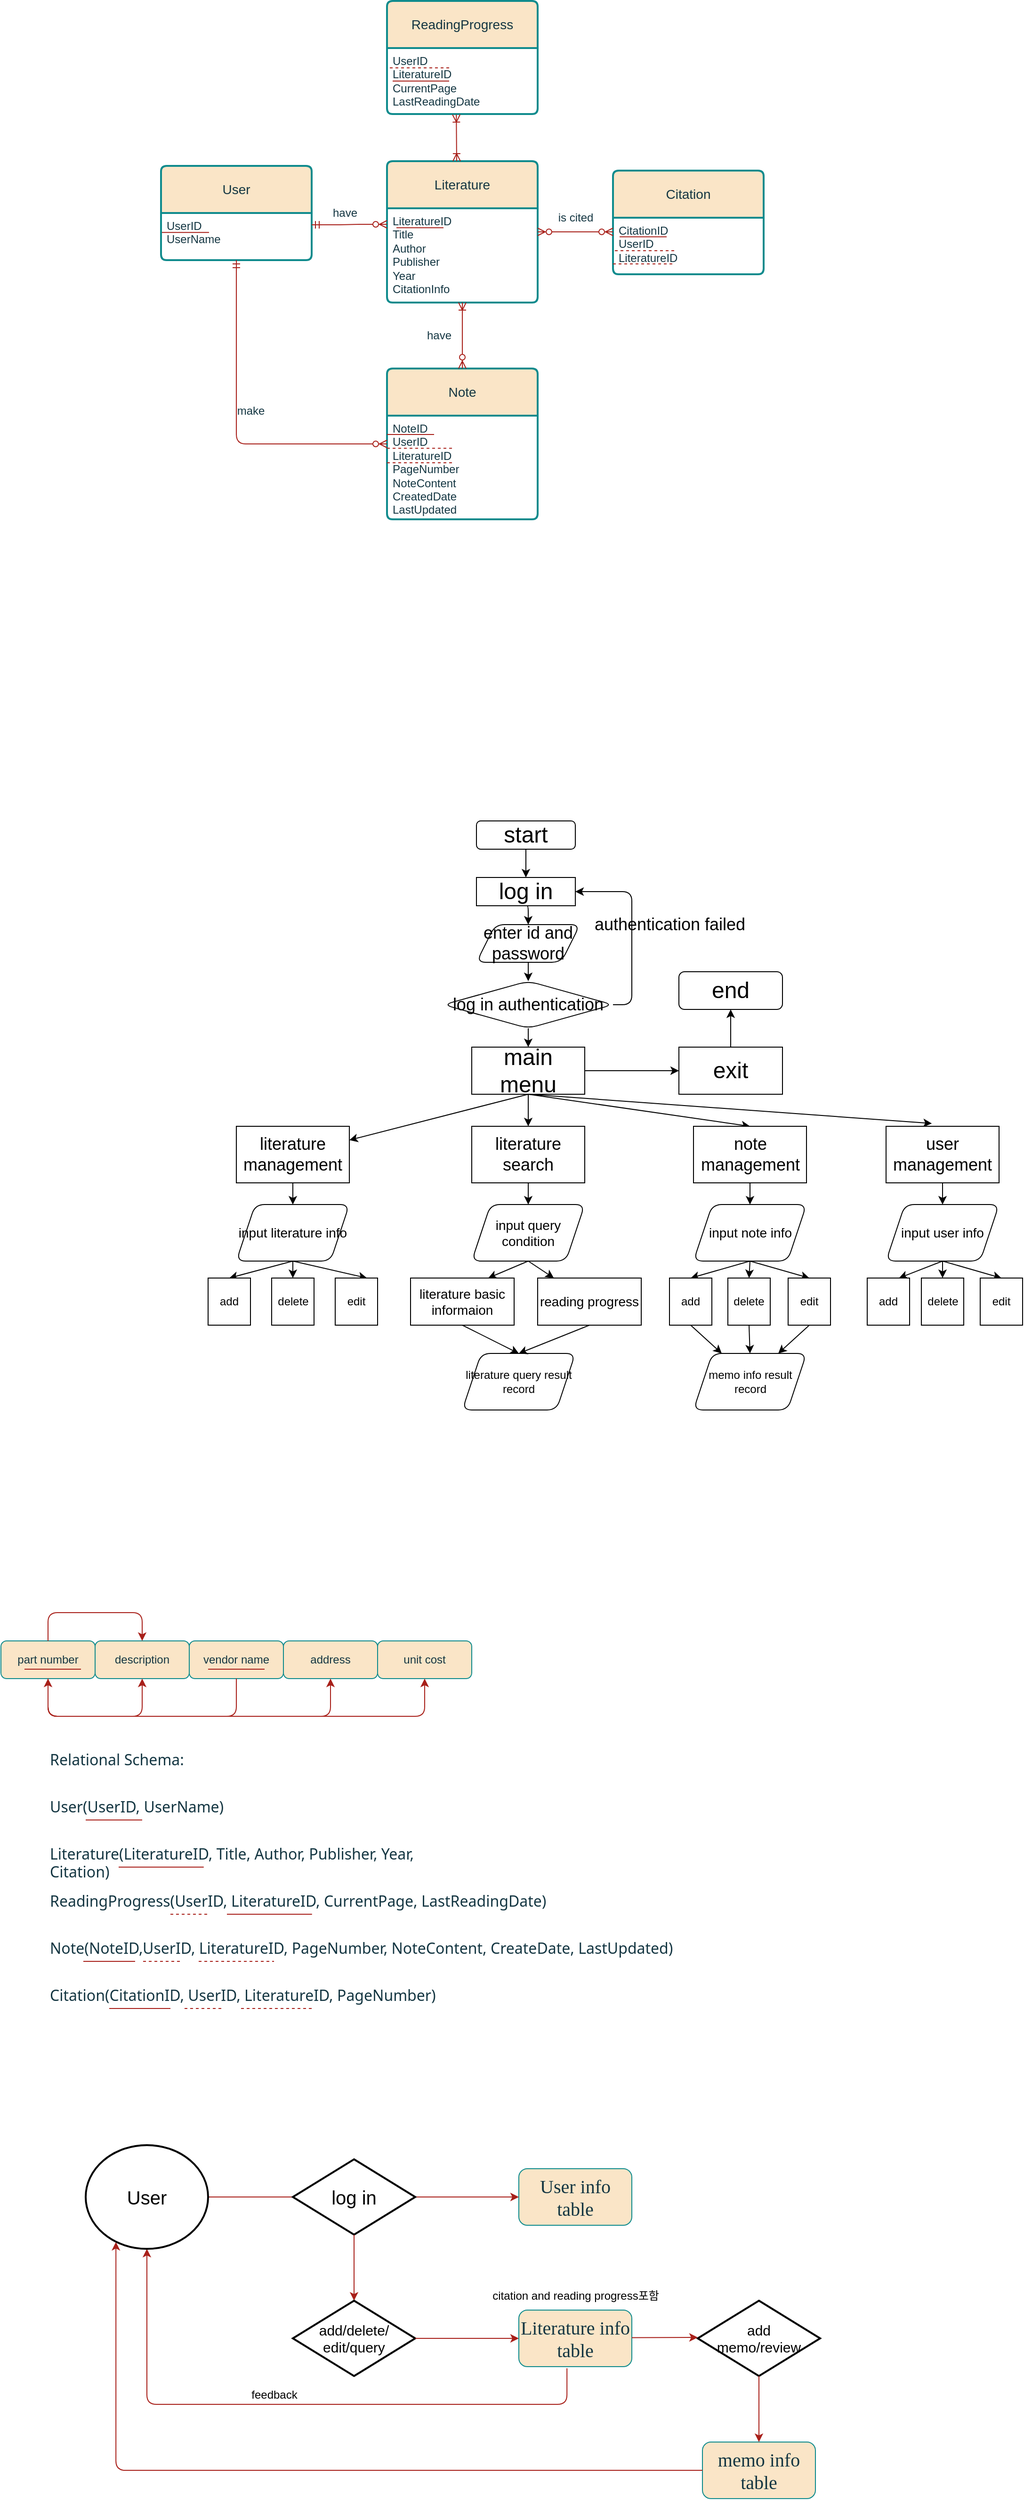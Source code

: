 <mxfile version="21.1.1" type="github">
  <diagram name="Page-1" id="AwYeeLKRKbstxvo17noO">
    <mxGraphModel dx="888" dy="539" grid="1" gridSize="10" guides="1" tooltips="1" connect="1" arrows="1" fold="1" page="1" pageScale="1" pageWidth="1200" pageHeight="1920" math="0" shadow="0">
      <root>
        <mxCell id="0" />
        <mxCell id="1" parent="0" />
        <mxCell id="KlWbUNx1Ie9zpIopISCX-424" value="part number" style="whiteSpace=wrap;html=1;align=center;rounded=1;labelBackgroundColor=none;fillColor=#FAE5C7;strokeColor=#0F8B8D;fontColor=#143642;" parent="1" vertex="1">
          <mxGeometry x="10" y="1900" width="100" height="40" as="geometry" />
        </mxCell>
        <mxCell id="KlWbUNx1Ie9zpIopISCX-425" value="description" style="whiteSpace=wrap;html=1;align=center;rounded=1;labelBackgroundColor=none;fillColor=#FAE5C7;strokeColor=#0F8B8D;fontColor=#143642;" parent="1" vertex="1">
          <mxGeometry x="110" y="1900" width="100" height="40" as="geometry" />
        </mxCell>
        <mxCell id="KlWbUNx1Ie9zpIopISCX-427" value="address" style="whiteSpace=wrap;html=1;align=center;rounded=1;labelBackgroundColor=none;fillColor=#FAE5C7;strokeColor=#0F8B8D;fontColor=#143642;" parent="1" vertex="1">
          <mxGeometry x="310" y="1900" width="100" height="40" as="geometry" />
        </mxCell>
        <mxCell id="KlWbUNx1Ie9zpIopISCX-428" value="unit cost" style="whiteSpace=wrap;html=1;align=center;rounded=1;labelBackgroundColor=none;fillColor=#FAE5C7;strokeColor=#0F8B8D;fontColor=#143642;" parent="1" vertex="1">
          <mxGeometry x="410" y="1900" width="100" height="40" as="geometry" />
        </mxCell>
        <mxCell id="KlWbUNx1Ie9zpIopISCX-430" value="vendor name" style="whiteSpace=wrap;html=1;align=center;rounded=1;labelBackgroundColor=none;fillColor=#FAE5C7;strokeColor=#0F8B8D;fontColor=#143642;" parent="1" vertex="1">
          <mxGeometry x="210" y="1900" width="100" height="40" as="geometry" />
        </mxCell>
        <mxCell id="KlWbUNx1Ie9zpIopISCX-435" value="" style="endArrow=none;html=1;rounded=1;labelBackgroundColor=none;strokeColor=#A8201A;fontColor=default;" parent="1" edge="1">
          <mxGeometry width="50" height="50" relative="1" as="geometry">
            <mxPoint x="230" y="1930" as="sourcePoint" />
            <mxPoint x="290" y="1930" as="targetPoint" />
          </mxGeometry>
        </mxCell>
        <mxCell id="KlWbUNx1Ie9zpIopISCX-436" value="" style="endArrow=none;html=1;rounded=1;labelBackgroundColor=none;strokeColor=#A8201A;fontColor=default;" parent="1" edge="1">
          <mxGeometry width="50" height="50" relative="1" as="geometry">
            <mxPoint x="35" y="1930" as="sourcePoint" />
            <mxPoint x="95" y="1930" as="targetPoint" />
          </mxGeometry>
        </mxCell>
        <mxCell id="KlWbUNx1Ie9zpIopISCX-442" value="" style="endArrow=classic;html=1;rounded=1;exitX=0.5;exitY=1;exitDx=0;exitDy=0;edgeStyle=orthogonalEdgeStyle;entryX=0.5;entryY=1;entryDx=0;entryDy=0;labelBackgroundColor=none;strokeColor=#A8201A;fontColor=default;" parent="1" edge="1">
          <mxGeometry width="50" height="50" relative="1" as="geometry">
            <mxPoint x="60" y="1940" as="sourcePoint" />
            <mxPoint x="160" y="1940" as="targetPoint" />
            <Array as="points">
              <mxPoint x="60" y="1980" />
              <mxPoint x="160" y="1980" />
            </Array>
          </mxGeometry>
        </mxCell>
        <mxCell id="KlWbUNx1Ie9zpIopISCX-444" value="" style="endArrow=classic;html=1;rounded=1;exitX=0.5;exitY=1;exitDx=0;exitDy=0;edgeStyle=orthogonalEdgeStyle;entryX=0.5;entryY=1;entryDx=0;entryDy=0;labelBackgroundColor=none;strokeColor=#A8201A;fontColor=default;" parent="1" target="KlWbUNx1Ie9zpIopISCX-428" edge="1">
          <mxGeometry width="50" height="50" relative="1" as="geometry">
            <mxPoint x="60" y="1940" as="sourcePoint" />
            <mxPoint x="560" y="1940" as="targetPoint" />
            <Array as="points">
              <mxPoint x="60" y="1980" />
              <mxPoint x="460" y="1980" />
            </Array>
          </mxGeometry>
        </mxCell>
        <mxCell id="KlWbUNx1Ie9zpIopISCX-445" value="" style="endArrow=classic;html=1;rounded=1;exitX=0.5;exitY=1;exitDx=0;exitDy=0;edgeStyle=orthogonalEdgeStyle;entryX=0.5;entryY=1;entryDx=0;entryDy=0;labelBackgroundColor=none;strokeColor=#A8201A;fontColor=default;" parent="1" target="KlWbUNx1Ie9zpIopISCX-427" edge="1">
          <mxGeometry width="50" height="50" relative="1" as="geometry">
            <mxPoint x="60" y="1940" as="sourcePoint" />
            <mxPoint x="460" y="1940" as="targetPoint" />
            <Array as="points">
              <mxPoint x="60" y="1980" />
              <mxPoint x="360" y="1980" />
            </Array>
          </mxGeometry>
        </mxCell>
        <mxCell id="KlWbUNx1Ie9zpIopISCX-467" value="" style="endArrow=classic;html=1;rounded=1;entryX=0.5;entryY=1;entryDx=0;entryDy=0;exitX=0.5;exitY=1;exitDx=0;exitDy=0;edgeStyle=orthogonalEdgeStyle;labelBackgroundColor=none;strokeColor=#A8201A;fontColor=default;" parent="1" source="KlWbUNx1Ie9zpIopISCX-430" target="KlWbUNx1Ie9zpIopISCX-424" edge="1">
          <mxGeometry width="50" height="50" relative="1" as="geometry">
            <mxPoint x="170" y="1970" as="sourcePoint" />
            <mxPoint x="220" y="1920" as="targetPoint" />
            <Array as="points">
              <mxPoint x="260" y="1980" />
              <mxPoint x="60" y="1980" />
            </Array>
          </mxGeometry>
        </mxCell>
        <mxCell id="KlWbUNx1Ie9zpIopISCX-469" value="&lt;span style=&quot;font-family: Söhne, ui-sans-serif, system-ui, -apple-system, &amp;quot;Segoe UI&amp;quot;, Roboto, Ubuntu, Cantarell, &amp;quot;Noto Sans&amp;quot;, sans-serif, &amp;quot;Helvetica Neue&amp;quot;, Arial, &amp;quot;Apple Color Emoji&amp;quot;, &amp;quot;Segoe UI Emoji&amp;quot;, &amp;quot;Segoe UI Symbol&amp;quot;, &amp;quot;Noto Color Emoji&amp;quot;; font-size: 16px; font-style: normal; font-variant-ligatures: normal; font-variant-caps: normal; font-weight: 400; letter-spacing: normal; orphans: 2; text-align: start; text-indent: 0px; text-transform: none; widows: 2; word-spacing: 0px; -webkit-text-stroke-width: 0px; text-decoration-thickness: initial; text-decoration-style: initial; text-decoration-color: initial; float: none; display: inline !important;&quot;&gt;Relational Schema:&lt;/span&gt;" style="text;whiteSpace=wrap;html=1;fillColor=none;rounded=1;labelBackgroundColor=none;fontColor=#143642;" parent="1" vertex="1">
          <mxGeometry x="60" y="2010" width="170" height="40" as="geometry" />
        </mxCell>
        <mxCell id="KlWbUNx1Ie9zpIopISCX-470" value="&lt;span style=&quot;font-family: Söhne, ui-sans-serif, system-ui, -apple-system, &amp;quot;Segoe UI&amp;quot;, Roboto, Ubuntu, Cantarell, &amp;quot;Noto Sans&amp;quot;, sans-serif, &amp;quot;Helvetica Neue&amp;quot;, Arial, &amp;quot;Apple Color Emoji&amp;quot;, &amp;quot;Segoe UI Emoji&amp;quot;, &amp;quot;Segoe UI Symbol&amp;quot;, &amp;quot;Noto Color Emoji&amp;quot;; font-size: 16px; font-style: normal; font-variant-ligatures: normal; font-variant-caps: normal; font-weight: 400; letter-spacing: normal; orphans: 2; text-align: start; text-indent: 0px; text-transform: none; widows: 2; word-spacing: 0px; -webkit-text-stroke-width: 0px; text-decoration-thickness: initial; text-decoration-style: initial; text-decoration-color: initial; float: none; display: inline !important;&quot;&gt;User(UserID, UserName)&lt;/span&gt;" style="text;whiteSpace=wrap;html=1;rounded=1;labelBackgroundColor=none;fontColor=#143642;" parent="1" vertex="1">
          <mxGeometry x="60" y="2060" width="330" height="40" as="geometry" />
        </mxCell>
        <mxCell id="KlWbUNx1Ie9zpIopISCX-472" value="&lt;span style=&quot;font-family: Söhne, ui-sans-serif, system-ui, -apple-system, &amp;quot;Segoe UI&amp;quot;, Roboto, Ubuntu, Cantarell, &amp;quot;Noto Sans&amp;quot;, sans-serif, &amp;quot;Helvetica Neue&amp;quot;, Arial, &amp;quot;Apple Color Emoji&amp;quot;, &amp;quot;Segoe UI Emoji&amp;quot;, &amp;quot;Segoe UI Symbol&amp;quot;, &amp;quot;Noto Color Emoji&amp;quot;; font-size: 16px; font-style: normal; font-variant-ligatures: normal; font-variant-caps: normal; font-weight: 400; letter-spacing: normal; orphans: 2; text-align: start; text-indent: 0px; text-transform: none; widows: 2; word-spacing: 0px; -webkit-text-stroke-width: 0px; text-decoration-thickness: initial; text-decoration-style: initial; text-decoration-color: initial; float: none; display: inline !important;&quot;&gt;Literature(LiteratureID, Title, Author, Publisher, Year, Citation)&lt;/span&gt;" style="text;whiteSpace=wrap;html=1;rounded=1;labelBackgroundColor=none;fontColor=#143642;" parent="1" vertex="1">
          <mxGeometry x="60" y="2110" width="450" height="20" as="geometry" />
        </mxCell>
        <mxCell id="KlWbUNx1Ie9zpIopISCX-473" value="&lt;span style=&quot;font-family: Söhne, ui-sans-serif, system-ui, -apple-system, &amp;quot;Segoe UI&amp;quot;, Roboto, Ubuntu, Cantarell, &amp;quot;Noto Sans&amp;quot;, sans-serif, &amp;quot;Helvetica Neue&amp;quot;, Arial, &amp;quot;Apple Color Emoji&amp;quot;, &amp;quot;Segoe UI Emoji&amp;quot;, &amp;quot;Segoe UI Symbol&amp;quot;, &amp;quot;Noto Color Emoji&amp;quot;; font-size: 16px; font-style: normal; font-variant-ligatures: normal; font-variant-caps: normal; font-weight: 400; letter-spacing: normal; orphans: 2; text-align: start; text-indent: 0px; text-transform: none; widows: 2; word-spacing: 0px; -webkit-text-stroke-width: 0px; text-decoration-thickness: initial; text-decoration-style: initial; text-decoration-color: initial; float: none; display: inline !important;&quot;&gt;ReadingProgress(UserID, LiteratureID, CurrentPage, LastReadingDate)&lt;/span&gt;" style="text;whiteSpace=wrap;html=1;rounded=1;labelBackgroundColor=none;fontColor=#143642;" parent="1" vertex="1">
          <mxGeometry x="60" y="2160" width="620" height="40" as="geometry" />
        </mxCell>
        <mxCell id="KlWbUNx1Ie9zpIopISCX-474" value="" style="endArrow=none;html=1;rounded=1;labelBackgroundColor=none;strokeColor=#A8201A;fontColor=default;" parent="1" edge="1">
          <mxGeometry width="50" height="50" relative="1" as="geometry">
            <mxPoint x="100" y="2090" as="sourcePoint" />
            <mxPoint x="160" y="2090" as="targetPoint" />
          </mxGeometry>
        </mxCell>
        <mxCell id="KlWbUNx1Ie9zpIopISCX-476" value="" style="endArrow=none;html=1;rounded=1;labelBackgroundColor=none;strokeColor=#A8201A;fontColor=default;" parent="1" edge="1">
          <mxGeometry width="50" height="50" relative="1" as="geometry">
            <mxPoint x="135" y="2140" as="sourcePoint" />
            <mxPoint x="190" y="2140" as="targetPoint" />
            <Array as="points">
              <mxPoint x="230" y="2140" />
            </Array>
          </mxGeometry>
        </mxCell>
        <mxCell id="KlWbUNx1Ie9zpIopISCX-477" value="" style="endArrow=none;dashed=1;html=1;rounded=1;labelBackgroundColor=none;strokeColor=#A8201A;fontColor=default;" parent="1" edge="1">
          <mxGeometry width="50" height="50" relative="1" as="geometry">
            <mxPoint x="190" y="2190" as="sourcePoint" />
            <mxPoint x="230" y="2190" as="targetPoint" />
          </mxGeometry>
        </mxCell>
        <mxCell id="KlWbUNx1Ie9zpIopISCX-478" value="" style="endArrow=classic;html=1;rounded=1;exitX=0.5;exitY=0;exitDx=0;exitDy=0;entryX=0.5;entryY=0;entryDx=0;entryDy=0;edgeStyle=orthogonalEdgeStyle;labelBackgroundColor=none;strokeColor=#A8201A;fontColor=default;" parent="1" source="KlWbUNx1Ie9zpIopISCX-424" target="KlWbUNx1Ie9zpIopISCX-425" edge="1">
          <mxGeometry width="50" height="50" relative="1" as="geometry">
            <mxPoint x="130" y="1930" as="sourcePoint" />
            <mxPoint x="180" y="1880" as="targetPoint" />
            <Array as="points">
              <mxPoint x="60" y="1870" />
              <mxPoint x="160" y="1870" />
            </Array>
          </mxGeometry>
        </mxCell>
        <mxCell id="3Ja6nhOpJl0Lsz8lY3Dt-29" value="User" style="swimlane;childLayout=stackLayout;horizontal=1;startSize=50;horizontalStack=0;rounded=1;fontSize=14;fontStyle=0;strokeWidth=2;resizeParent=0;resizeLast=1;shadow=0;dashed=0;align=center;arcSize=4;whiteSpace=wrap;html=1;labelBackgroundColor=none;fillColor=#FAE5C7;strokeColor=#0F8B8D;fontColor=#143642;" vertex="1" parent="1">
          <mxGeometry x="180" y="335" width="160" height="100" as="geometry" />
        </mxCell>
        <mxCell id="3Ja6nhOpJl0Lsz8lY3Dt-53" value="" style="endArrow=none;html=1;rounded=1;labelBackgroundColor=none;strokeColor=#A8201A;fontColor=default;" edge="1" parent="3Ja6nhOpJl0Lsz8lY3Dt-29">
          <mxGeometry width="50" height="50" relative="1" as="geometry">
            <mxPoint x="1" y="70.65" as="sourcePoint" />
            <mxPoint x="51" y="70.65" as="targetPoint" />
          </mxGeometry>
        </mxCell>
        <mxCell id="3Ja6nhOpJl0Lsz8lY3Dt-30" value="UserID&lt;br&gt;UserName&lt;br&gt;" style="align=left;strokeColor=none;fillColor=none;spacingLeft=4;fontSize=12;verticalAlign=top;resizable=0;rotatable=0;part=1;html=1;rounded=1;labelBackgroundColor=none;fontColor=#143642;" vertex="1" parent="3Ja6nhOpJl0Lsz8lY3Dt-29">
          <mxGeometry y="50" width="160" height="50" as="geometry" />
        </mxCell>
        <mxCell id="3Ja6nhOpJl0Lsz8lY3Dt-31" value="Literature" style="swimlane;childLayout=stackLayout;horizontal=1;startSize=50;horizontalStack=0;rounded=1;fontSize=14;fontStyle=0;strokeWidth=2;resizeParent=0;resizeLast=1;shadow=0;dashed=0;align=center;arcSize=4;whiteSpace=wrap;html=1;labelBackgroundColor=none;fillColor=#FAE5C7;strokeColor=#0F8B8D;fontColor=#143642;" vertex="1" parent="1">
          <mxGeometry x="420" y="330" width="160" height="150" as="geometry" />
        </mxCell>
        <mxCell id="3Ja6nhOpJl0Lsz8lY3Dt-52" value="" style="endArrow=none;html=1;rounded=1;labelBackgroundColor=none;strokeColor=#A8201A;fontColor=default;" edge="1" parent="3Ja6nhOpJl0Lsz8lY3Dt-31">
          <mxGeometry width="50" height="50" relative="1" as="geometry">
            <mxPoint x="10" y="70.65" as="sourcePoint" />
            <mxPoint x="60" y="70.65" as="targetPoint" />
          </mxGeometry>
        </mxCell>
        <mxCell id="3Ja6nhOpJl0Lsz8lY3Dt-32" value="LiteratureID&lt;br style=&quot;border-color: var(--border-color);&quot;&gt;Title&lt;br style=&quot;border-color: var(--border-color);&quot;&gt;Author&lt;br style=&quot;border-color: var(--border-color);&quot;&gt;Publisher&lt;br style=&quot;border-color: var(--border-color);&quot;&gt;Year&lt;br style=&quot;border-color: var(--border-color);&quot;&gt;CitationInfo" style="align=left;strokeColor=none;fillColor=none;spacingLeft=4;fontSize=12;verticalAlign=top;resizable=0;rotatable=0;part=1;html=1;rounded=1;labelBackgroundColor=none;fontColor=#143642;" vertex="1" parent="3Ja6nhOpJl0Lsz8lY3Dt-31">
          <mxGeometry y="50" width="160" height="100" as="geometry" />
        </mxCell>
        <mxCell id="3Ja6nhOpJl0Lsz8lY3Dt-33" value="Citation" style="swimlane;childLayout=stackLayout;horizontal=1;startSize=50;horizontalStack=0;rounded=1;fontSize=14;fontStyle=0;strokeWidth=2;resizeParent=0;resizeLast=1;shadow=0;dashed=0;align=center;arcSize=4;whiteSpace=wrap;html=1;labelBackgroundColor=none;fillColor=#FAE5C7;strokeColor=#0F8B8D;fontColor=#143642;" vertex="1" parent="1">
          <mxGeometry x="660" y="340" width="160" height="110" as="geometry" />
        </mxCell>
        <mxCell id="3Ja6nhOpJl0Lsz8lY3Dt-55" value="" style="endArrow=none;html=1;rounded=1;labelBackgroundColor=none;strokeColor=#A8201A;fontColor=default;" edge="1" parent="3Ja6nhOpJl0Lsz8lY3Dt-33">
          <mxGeometry width="50" height="50" relative="1" as="geometry">
            <mxPoint x="7" y="70.29" as="sourcePoint" />
            <mxPoint x="57" y="70.29" as="targetPoint" />
          </mxGeometry>
        </mxCell>
        <mxCell id="3Ja6nhOpJl0Lsz8lY3Dt-56" value="" style="endArrow=none;dashed=1;html=1;rounded=1;labelBackgroundColor=none;strokeColor=#A8201A;fontColor=default;" edge="1" parent="3Ja6nhOpJl0Lsz8lY3Dt-33">
          <mxGeometry width="50" height="50" relative="1" as="geometry">
            <mxPoint x="2" y="85" as="sourcePoint" />
            <mxPoint x="67" y="85" as="targetPoint" />
          </mxGeometry>
        </mxCell>
        <mxCell id="3Ja6nhOpJl0Lsz8lY3Dt-57" value="" style="endArrow=none;dashed=1;html=1;rounded=1;labelBackgroundColor=none;strokeColor=#A8201A;fontColor=default;" edge="1" parent="3Ja6nhOpJl0Lsz8lY3Dt-33">
          <mxGeometry width="50" height="50" relative="1" as="geometry">
            <mxPoint y="99" as="sourcePoint" />
            <mxPoint x="65" y="99" as="targetPoint" />
          </mxGeometry>
        </mxCell>
        <mxCell id="3Ja6nhOpJl0Lsz8lY3Dt-34" value="CitationID&lt;br&gt;UserID&lt;br&gt;LiteratureID" style="align=left;strokeColor=none;fillColor=none;spacingLeft=4;fontSize=12;verticalAlign=top;resizable=0;rotatable=0;part=1;html=1;rounded=1;labelBackgroundColor=none;fontColor=#143642;" vertex="1" parent="3Ja6nhOpJl0Lsz8lY3Dt-33">
          <mxGeometry y="50" width="160" height="60" as="geometry" />
        </mxCell>
        <mxCell id="3Ja6nhOpJl0Lsz8lY3Dt-35" value="Note" style="swimlane;childLayout=stackLayout;horizontal=1;startSize=50;horizontalStack=0;rounded=1;fontSize=14;fontStyle=0;strokeWidth=2;resizeParent=0;resizeLast=1;shadow=0;dashed=0;align=center;arcSize=4;whiteSpace=wrap;html=1;labelBackgroundColor=none;fillColor=#FAE5C7;strokeColor=#0F8B8D;fontColor=#143642;" vertex="1" parent="1">
          <mxGeometry x="420" y="550" width="160" height="160" as="geometry" />
        </mxCell>
        <mxCell id="3Ja6nhOpJl0Lsz8lY3Dt-54" value="" style="endArrow=none;html=1;rounded=1;labelBackgroundColor=none;strokeColor=#A8201A;fontColor=default;" edge="1" parent="3Ja6nhOpJl0Lsz8lY3Dt-35">
          <mxGeometry width="50" height="50" relative="1" as="geometry">
            <mxPoint y="70" as="sourcePoint" />
            <mxPoint x="50" y="70" as="targetPoint" />
          </mxGeometry>
        </mxCell>
        <mxCell id="3Ja6nhOpJl0Lsz8lY3Dt-60" value="" style="endArrow=none;dashed=1;html=1;rounded=1;labelBackgroundColor=none;strokeColor=#A8201A;fontColor=default;" edge="1" parent="3Ja6nhOpJl0Lsz8lY3Dt-35">
          <mxGeometry width="50" height="50" relative="1" as="geometry">
            <mxPoint y="84.6" as="sourcePoint" />
            <mxPoint x="70" y="84.6" as="targetPoint" />
          </mxGeometry>
        </mxCell>
        <mxCell id="3Ja6nhOpJl0Lsz8lY3Dt-61" value="" style="endArrow=none;dashed=1;html=1;rounded=1;labelBackgroundColor=none;strokeColor=#A8201A;fontColor=default;" edge="1" parent="3Ja6nhOpJl0Lsz8lY3Dt-35">
          <mxGeometry width="50" height="50" relative="1" as="geometry">
            <mxPoint y="100" as="sourcePoint" />
            <mxPoint x="70" y="100" as="targetPoint" />
          </mxGeometry>
        </mxCell>
        <mxCell id="3Ja6nhOpJl0Lsz8lY3Dt-36" value="NoteID&lt;br&gt;UserID&lt;br&gt;LiteratureID&lt;br&gt;PageNumber&lt;br&gt;NoteContent&lt;br&gt;CreatedDate&lt;br&gt;LastUpdated" style="align=left;strokeColor=none;fillColor=none;spacingLeft=4;fontSize=12;verticalAlign=top;resizable=0;rotatable=0;part=1;html=1;rounded=1;labelBackgroundColor=none;fontColor=#143642;" vertex="1" parent="3Ja6nhOpJl0Lsz8lY3Dt-35">
          <mxGeometry y="50" width="160" height="110" as="geometry" />
        </mxCell>
        <mxCell id="3Ja6nhOpJl0Lsz8lY3Dt-38" value="ReadingProgress" style="swimlane;childLayout=stackLayout;horizontal=1;startSize=50;horizontalStack=0;rounded=1;fontSize=14;fontStyle=0;strokeWidth=2;resizeParent=0;resizeLast=1;shadow=0;dashed=0;align=center;arcSize=4;whiteSpace=wrap;html=1;labelBackgroundColor=none;fillColor=#FAE5C7;strokeColor=#0F8B8D;fontColor=#143642;" vertex="1" parent="1">
          <mxGeometry x="420" y="160" width="160" height="120" as="geometry" />
        </mxCell>
        <mxCell id="3Ja6nhOpJl0Lsz8lY3Dt-58" value="" style="endArrow=none;dashed=1;html=1;rounded=1;labelBackgroundColor=none;strokeColor=#A8201A;fontColor=default;" edge="1" parent="3Ja6nhOpJl0Lsz8lY3Dt-38">
          <mxGeometry width="50" height="50" relative="1" as="geometry">
            <mxPoint x="3" y="71" as="sourcePoint" />
            <mxPoint x="68" y="71" as="targetPoint" />
          </mxGeometry>
        </mxCell>
        <mxCell id="3Ja6nhOpJl0Lsz8lY3Dt-59" value="" style="endArrow=none;html=1;rounded=1;labelBackgroundColor=none;strokeColor=#A8201A;fontColor=default;" edge="1" parent="3Ja6nhOpJl0Lsz8lY3Dt-38">
          <mxGeometry width="50" height="50" relative="1" as="geometry">
            <mxPoint x="6" y="85" as="sourcePoint" />
            <mxPoint x="66" y="85" as="targetPoint" />
          </mxGeometry>
        </mxCell>
        <mxCell id="3Ja6nhOpJl0Lsz8lY3Dt-39" value="UserID&lt;br&gt;LiteratureID&lt;br&gt;CurrentPage&lt;br&gt;LastReadingDate" style="align=left;strokeColor=none;fillColor=none;spacingLeft=4;fontSize=12;verticalAlign=top;resizable=0;rotatable=0;part=1;html=1;rounded=1;labelBackgroundColor=none;fontColor=#143642;" vertex="1" parent="3Ja6nhOpJl0Lsz8lY3Dt-38">
          <mxGeometry y="50" width="160" height="70" as="geometry" />
        </mxCell>
        <mxCell id="3Ja6nhOpJl0Lsz8lY3Dt-40" value="" style="edgeStyle=entityRelationEdgeStyle;fontSize=12;html=1;endArrow=ERzeroToMany;startArrow=ERmandOne;rounded=1;exitX=1;exitY=0.25;exitDx=0;exitDy=0;labelBackgroundColor=none;strokeColor=#A8201A;fontColor=default;" edge="1" parent="1" source="3Ja6nhOpJl0Lsz8lY3Dt-30">
          <mxGeometry width="100" height="100" relative="1" as="geometry">
            <mxPoint x="370" y="410" as="sourcePoint" />
            <mxPoint x="420" y="397" as="targetPoint" />
          </mxGeometry>
        </mxCell>
        <mxCell id="3Ja6nhOpJl0Lsz8lY3Dt-41" value="have" style="text;html=1;align=center;verticalAlign=middle;resizable=0;points=[];autosize=1;strokeColor=none;fillColor=none;rounded=1;labelBackgroundColor=none;fontColor=#143642;" vertex="1" parent="1">
          <mxGeometry x="350" y="370" width="50" height="30" as="geometry" />
        </mxCell>
        <mxCell id="3Ja6nhOpJl0Lsz8lY3Dt-42" value="" style="fontSize=12;html=1;endArrow=ERoneToMany;startArrow=ERoneToMany;rounded=1;entryX=0.46;entryY=1.008;entryDx=0;entryDy=0;entryPerimeter=0;labelBackgroundColor=none;strokeColor=#A8201A;fontColor=default;" edge="1" parent="1" target="3Ja6nhOpJl0Lsz8lY3Dt-39">
          <mxGeometry width="100" height="100" relative="1" as="geometry">
            <mxPoint x="494" y="330" as="sourcePoint" />
            <mxPoint x="430" y="290" as="targetPoint" />
          </mxGeometry>
        </mxCell>
        <mxCell id="3Ja6nhOpJl0Lsz8lY3Dt-43" value="" style="fontSize=12;html=1;endArrow=ERzeroToMany;startArrow=ERmandOne;rounded=1;exitX=0.5;exitY=1;exitDx=0;exitDy=0;edgeStyle=orthogonalEdgeStyle;labelBackgroundColor=none;strokeColor=#A8201A;fontColor=default;" edge="1" parent="1" source="3Ja6nhOpJl0Lsz8lY3Dt-30">
          <mxGeometry width="100" height="100" relative="1" as="geometry">
            <mxPoint x="330" y="408" as="sourcePoint" />
            <mxPoint x="420" y="630" as="targetPoint" />
            <Array as="points">
              <mxPoint x="260" y="630" />
            </Array>
          </mxGeometry>
        </mxCell>
        <mxCell id="3Ja6nhOpJl0Lsz8lY3Dt-44" value="make" style="text;html=1;align=center;verticalAlign=middle;resizable=0;points=[];autosize=1;strokeColor=none;fillColor=none;rounded=1;labelBackgroundColor=none;fontColor=#143642;" vertex="1" parent="1">
          <mxGeometry x="250" y="580" width="50" height="30" as="geometry" />
        </mxCell>
        <mxCell id="3Ja6nhOpJl0Lsz8lY3Dt-45" value="" style="fontSize=12;html=1;endArrow=ERoneToMany;startArrow=ERzeroToMany;rounded=1;exitX=0.5;exitY=0;exitDx=0;exitDy=0;entryX=0.5;entryY=1;entryDx=0;entryDy=0;labelBackgroundColor=none;strokeColor=#A8201A;fontColor=default;" edge="1" parent="1" source="3Ja6nhOpJl0Lsz8lY3Dt-35" target="3Ja6nhOpJl0Lsz8lY3Dt-32">
          <mxGeometry width="100" height="100" relative="1" as="geometry">
            <mxPoint x="370" y="600" as="sourcePoint" />
            <mxPoint x="470" y="500" as="targetPoint" />
          </mxGeometry>
        </mxCell>
        <mxCell id="3Ja6nhOpJl0Lsz8lY3Dt-46" value="have" style="text;html=1;align=center;verticalAlign=middle;resizable=0;points=[];autosize=1;strokeColor=none;fillColor=none;rounded=1;labelBackgroundColor=none;fontColor=#143642;" vertex="1" parent="1">
          <mxGeometry x="450" y="500" width="50" height="30" as="geometry" />
        </mxCell>
        <mxCell id="3Ja6nhOpJl0Lsz8lY3Dt-48" value="" style="edgeStyle=entityRelationEdgeStyle;fontSize=12;html=1;endArrow=ERzeroToMany;endFill=1;startArrow=ERzeroToMany;rounded=1;entryX=0;entryY=0.25;entryDx=0;entryDy=0;exitX=1;exitY=0.25;exitDx=0;exitDy=0;labelBackgroundColor=none;strokeColor=#A8201A;fontColor=default;" edge="1" parent="1" source="3Ja6nhOpJl0Lsz8lY3Dt-32" target="3Ja6nhOpJl0Lsz8lY3Dt-34">
          <mxGeometry width="100" height="100" relative="1" as="geometry">
            <mxPoint x="380" y="510" as="sourcePoint" />
            <mxPoint x="480" y="410" as="targetPoint" />
          </mxGeometry>
        </mxCell>
        <mxCell id="3Ja6nhOpJl0Lsz8lY3Dt-49" value="is cited" style="text;html=1;align=center;verticalAlign=middle;resizable=0;points=[];autosize=1;strokeColor=none;fillColor=none;rounded=1;labelBackgroundColor=none;fontColor=#143642;" vertex="1" parent="1">
          <mxGeometry x="590" y="375" width="60" height="30" as="geometry" />
        </mxCell>
        <mxCell id="3Ja6nhOpJl0Lsz8lY3Dt-63" value="&lt;span style=&quot;font-family: Söhne, ui-sans-serif, system-ui, -apple-system, &amp;quot;Segoe UI&amp;quot;, Roboto, Ubuntu, Cantarell, &amp;quot;Noto Sans&amp;quot;, sans-serif, &amp;quot;Helvetica Neue&amp;quot;, Arial, &amp;quot;Apple Color Emoji&amp;quot;, &amp;quot;Segoe UI Emoji&amp;quot;, &amp;quot;Segoe UI Symbol&amp;quot;, &amp;quot;Noto Color Emoji&amp;quot;; font-size: 16px; font-style: normal; font-variant-ligatures: normal; font-variant-caps: normal; font-weight: 400; letter-spacing: normal; orphans: 2; text-align: start; text-indent: 0px; text-transform: none; widows: 2; word-spacing: 0px; -webkit-text-stroke-width: 0px; text-decoration-thickness: initial; text-decoration-style: initial; text-decoration-color: initial; float: none; display: inline !important;&quot;&gt;Note(NoteID,UserID, LiteratureID, PageNumber, NoteContent, CreateDate, LastUpdated)&lt;/span&gt;" style="text;whiteSpace=wrap;html=1;rounded=1;labelBackgroundColor=none;fontColor=#143642;" vertex="1" parent="1">
          <mxGeometry x="60" y="2210" width="670" height="40" as="geometry" />
        </mxCell>
        <mxCell id="3Ja6nhOpJl0Lsz8lY3Dt-64" value="&lt;span style=&quot;font-family: Söhne, ui-sans-serif, system-ui, -apple-system, &amp;quot;Segoe UI&amp;quot;, Roboto, Ubuntu, Cantarell, &amp;quot;Noto Sans&amp;quot;, sans-serif, &amp;quot;Helvetica Neue&amp;quot;, Arial, &amp;quot;Apple Color Emoji&amp;quot;, &amp;quot;Segoe UI Emoji&amp;quot;, &amp;quot;Segoe UI Symbol&amp;quot;, &amp;quot;Noto Color Emoji&amp;quot;; font-size: 16px; font-style: normal; font-variant-ligatures: normal; font-variant-caps: normal; font-weight: 400; letter-spacing: normal; orphans: 2; text-align: start; text-indent: 0px; text-transform: none; widows: 2; word-spacing: 0px; -webkit-text-stroke-width: 0px; text-decoration-thickness: initial; text-decoration-style: initial; text-decoration-color: initial; float: none; display: inline !important;&quot;&gt;Citation(CitationID, UserID, LiteratureID, PageNumber)&lt;/span&gt;" style="text;whiteSpace=wrap;html=1;rounded=1;labelBackgroundColor=none;fontColor=#143642;" vertex="1" parent="1">
          <mxGeometry x="60" y="2260" width="450" height="20" as="geometry" />
        </mxCell>
        <mxCell id="3Ja6nhOpJl0Lsz8lY3Dt-67" value="" style="endArrow=none;dashed=1;html=1;rounded=1;labelBackgroundColor=none;strokeColor=#A8201A;fontColor=default;entryX=0.435;entryY=0.75;entryDx=0;entryDy=0;entryPerimeter=0;" edge="1" parent="1">
          <mxGeometry width="50" height="50" relative="1" as="geometry">
            <mxPoint x="220" y="2240" as="sourcePoint" />
            <mxPoint x="300" y="2240" as="targetPoint" />
          </mxGeometry>
        </mxCell>
        <mxCell id="3Ja6nhOpJl0Lsz8lY3Dt-68" value="" style="endArrow=none;html=1;rounded=1;labelBackgroundColor=none;strokeColor=#A8201A;fontColor=default;" edge="1" parent="1">
          <mxGeometry width="50" height="50" relative="1" as="geometry">
            <mxPoint x="250" y="2190" as="sourcePoint" />
            <mxPoint x="305" y="2190" as="targetPoint" />
            <Array as="points">
              <mxPoint x="345" y="2190" />
            </Array>
          </mxGeometry>
        </mxCell>
        <mxCell id="3Ja6nhOpJl0Lsz8lY3Dt-69" value="" style="endArrow=none;html=1;rounded=1;labelBackgroundColor=none;strokeColor=#A8201A;fontColor=default;" edge="1" parent="1">
          <mxGeometry width="50" height="50" relative="1" as="geometry">
            <mxPoint x="97.5" y="2240" as="sourcePoint" />
            <mxPoint x="152.5" y="2240" as="targetPoint" />
            <Array as="points" />
          </mxGeometry>
        </mxCell>
        <mxCell id="3Ja6nhOpJl0Lsz8lY3Dt-70" value="" style="endArrow=none;dashed=1;html=1;rounded=1;labelBackgroundColor=none;strokeColor=#A8201A;fontColor=default;" edge="1" parent="1">
          <mxGeometry width="50" height="50" relative="1" as="geometry">
            <mxPoint x="161" y="2240" as="sourcePoint" />
            <mxPoint x="201" y="2240" as="targetPoint" />
          </mxGeometry>
        </mxCell>
        <mxCell id="3Ja6nhOpJl0Lsz8lY3Dt-71" value="" style="endArrow=none;html=1;rounded=1;labelBackgroundColor=none;strokeColor=#A8201A;fontColor=default;" edge="1" parent="1">
          <mxGeometry width="50" height="50" relative="1" as="geometry">
            <mxPoint x="125" y="2290" as="sourcePoint" />
            <mxPoint x="190" y="2290" as="targetPoint" />
            <Array as="points" />
          </mxGeometry>
        </mxCell>
        <mxCell id="3Ja6nhOpJl0Lsz8lY3Dt-72" value="" style="endArrow=none;dashed=1;html=1;rounded=1;labelBackgroundColor=none;strokeColor=#A8201A;fontColor=default;" edge="1" parent="1">
          <mxGeometry width="50" height="50" relative="1" as="geometry">
            <mxPoint x="205" y="2290" as="sourcePoint" />
            <mxPoint x="245" y="2290" as="targetPoint" />
          </mxGeometry>
        </mxCell>
        <mxCell id="3Ja6nhOpJl0Lsz8lY3Dt-73" value="" style="endArrow=none;dashed=1;html=1;rounded=1;labelBackgroundColor=none;strokeColor=#A8201A;fontColor=default;" edge="1" parent="1">
          <mxGeometry width="50" height="50" relative="1" as="geometry">
            <mxPoint x="265" y="2290" as="sourcePoint" />
            <mxPoint x="340" y="2290" as="targetPoint" />
          </mxGeometry>
        </mxCell>
        <mxCell id="3Ja6nhOpJl0Lsz8lY3Dt-79" value="User info table" style="rounded=1;whiteSpace=wrap;html=1;hachureGap=4;strokeColor=#0F8B8D;fontFamily=Times New Roman;fontSize=20;fontColor=#143642;fillColor=#FAE5C7;" vertex="1" parent="1">
          <mxGeometry x="560" y="2460" width="120" height="60" as="geometry" />
        </mxCell>
        <mxCell id="3Ja6nhOpJl0Lsz8lY3Dt-85" value="" style="endArrow=classic;html=1;rounded=1;hachureGap=4;strokeColor=#A8201A;fontFamily=Architects Daughter;fontSource=https%3A%2F%2Ffonts.googleapis.com%2Fcss%3Ffamily%3DArchitects%2BDaughter;fontSize=16;fontColor=#143642;fillColor=#FAE5C7;entryX=0;entryY=0.5;entryDx=0;entryDy=0;exitX=1;exitY=0.5;exitDx=0;exitDy=0;" edge="1" parent="1" target="3Ja6nhOpJl0Lsz8lY3Dt-79">
          <mxGeometry width="50" height="50" relative="1" as="geometry">
            <mxPoint x="225" y="2490" as="sourcePoint" />
            <mxPoint x="490" y="2430" as="targetPoint" />
          </mxGeometry>
        </mxCell>
        <mxCell id="3Ja6nhOpJl0Lsz8lY3Dt-87" value="log in" style="strokeWidth=2;html=1;shape=mxgraph.flowchart.decision;whiteSpace=wrap;rounded=1;fontSize=20;" vertex="1" parent="1">
          <mxGeometry x="320" y="2450" width="130" height="80" as="geometry" />
        </mxCell>
        <mxCell id="3Ja6nhOpJl0Lsz8lY3Dt-89" value="" style="endArrow=classic;html=1;rounded=1;hachureGap=4;strokeColor=#A8201A;fontFamily=Architects Daughter;fontSource=https%3A%2F%2Ffonts.googleapis.com%2Fcss%3Ffamily%3DArchitects%2BDaughter;fontSize=16;fontColor=#143642;fillColor=#FAE5C7;exitX=0.5;exitY=1;exitDx=0;exitDy=0;exitPerimeter=0;" edge="1" parent="1" source="3Ja6nhOpJl0Lsz8lY3Dt-87">
          <mxGeometry width="50" height="50" relative="1" as="geometry">
            <mxPoint x="330" y="2610" as="sourcePoint" />
            <mxPoint x="385" y="2600" as="targetPoint" />
          </mxGeometry>
        </mxCell>
        <mxCell id="3Ja6nhOpJl0Lsz8lY3Dt-90" value="add/delete/&lt;br style=&quot;font-size: 15px;&quot;&gt;edit/query" style="strokeWidth=2;html=1;shape=mxgraph.flowchart.decision;whiteSpace=wrap;rounded=1;fontSize=15;" vertex="1" parent="1">
          <mxGeometry x="320" y="2600" width="130" height="80" as="geometry" />
        </mxCell>
        <mxCell id="3Ja6nhOpJl0Lsz8lY3Dt-91" value="" style="endArrow=classic;html=1;rounded=1;hachureGap=4;strokeColor=#A8201A;fontFamily=Architects Daughter;fontSource=https%3A%2F%2Ffonts.googleapis.com%2Fcss%3Ffamily%3DArchitects%2BDaughter;fontSize=16;fontColor=#143642;fillColor=#FAE5C7;exitX=1;exitY=0.5;exitDx=0;exitDy=0;exitPerimeter=0;" edge="1" parent="1" source="3Ja6nhOpJl0Lsz8lY3Dt-90">
          <mxGeometry width="50" height="50" relative="1" as="geometry">
            <mxPoint x="530" y="2610" as="sourcePoint" />
            <mxPoint x="560" y="2640" as="targetPoint" />
          </mxGeometry>
        </mxCell>
        <mxCell id="3Ja6nhOpJl0Lsz8lY3Dt-92" value="Literature info table" style="rounded=1;whiteSpace=wrap;html=1;hachureGap=4;strokeColor=#0F8B8D;fontFamily=Times New Roman;fontSize=20;fontColor=#143642;fillColor=#FAE5C7;" vertex="1" parent="1">
          <mxGeometry x="560" y="2610" width="120" height="60" as="geometry" />
        </mxCell>
        <mxCell id="3Ja6nhOpJl0Lsz8lY3Dt-93" value="add &lt;br style=&quot;font-size: 15px;&quot;&gt;memo/review" style="strokeWidth=2;html=1;shape=mxgraph.flowchart.decision;whiteSpace=wrap;rounded=1;fontSize=15;" vertex="1" parent="1">
          <mxGeometry x="750" y="2600" width="130" height="80" as="geometry" />
        </mxCell>
        <mxCell id="3Ja6nhOpJl0Lsz8lY3Dt-94" value="" style="endArrow=classic;html=1;rounded=1;hachureGap=4;strokeColor=#A8201A;fontFamily=Architects Daughter;fontSource=https%3A%2F%2Ffonts.googleapis.com%2Fcss%3Ffamily%3DArchitects%2BDaughter;fontSize=16;fontColor=#143642;fillColor=#FAE5C7;exitX=1;exitY=0.5;exitDx=0;exitDy=0;exitPerimeter=0;" edge="1" parent="1">
          <mxGeometry width="50" height="50" relative="1" as="geometry">
            <mxPoint x="680" y="2639.29" as="sourcePoint" />
            <mxPoint x="750" y="2639" as="targetPoint" />
          </mxGeometry>
        </mxCell>
        <mxCell id="3Ja6nhOpJl0Lsz8lY3Dt-95" value="memo info table" style="rounded=1;whiteSpace=wrap;html=1;hachureGap=4;strokeColor=#0F8B8D;fontFamily=Times New Roman;fontSize=20;fontColor=#143642;fillColor=#FAE5C7;" vertex="1" parent="1">
          <mxGeometry x="755" y="2750" width="120" height="60" as="geometry" />
        </mxCell>
        <mxCell id="3Ja6nhOpJl0Lsz8lY3Dt-96" value="" style="endArrow=classic;html=1;rounded=1;hachureGap=4;strokeColor=#A8201A;fontFamily=Architects Daughter;fontSource=https%3A%2F%2Ffonts.googleapis.com%2Fcss%3Ffamily%3DArchitects%2BDaughter;fontSize=16;fontColor=#143642;fillColor=#FAE5C7;entryX=0.5;entryY=0;entryDx=0;entryDy=0;" edge="1" parent="1" source="3Ja6nhOpJl0Lsz8lY3Dt-93" target="3Ja6nhOpJl0Lsz8lY3Dt-95">
          <mxGeometry width="50" height="50" relative="1" as="geometry">
            <mxPoint x="690" y="2649.29" as="sourcePoint" />
            <mxPoint x="760" y="2649" as="targetPoint" />
          </mxGeometry>
        </mxCell>
        <mxCell id="3Ja6nhOpJl0Lsz8lY3Dt-97" value="" style="endArrow=classic;html=1;rounded=1;hachureGap=4;strokeColor=#A8201A;fontFamily=Architects Daughter;fontSource=https%3A%2F%2Ffonts.googleapis.com%2Fcss%3Ffamily%3DArchitects%2BDaughter;fontSize=16;fontColor=#143642;fillColor=#FAE5C7;entryX=0.5;entryY=1;entryDx=0;entryDy=0;exitX=0.426;exitY=1.029;exitDx=0;exitDy=0;exitPerimeter=0;edgeStyle=orthogonalEdgeStyle;entryPerimeter=0;" edge="1" parent="1" source="3Ja6nhOpJl0Lsz8lY3Dt-92" target="3Ja6nhOpJl0Lsz8lY3Dt-100">
          <mxGeometry width="50" height="50" relative="1" as="geometry">
            <mxPoint x="599" y="2730" as="sourcePoint" />
            <mxPoint x="165" y="2520" as="targetPoint" />
            <Array as="points">
              <mxPoint x="611" y="2710" />
              <mxPoint x="165" y="2710" />
            </Array>
          </mxGeometry>
        </mxCell>
        <mxCell id="3Ja6nhOpJl0Lsz8lY3Dt-98" value="" style="endArrow=classic;html=1;rounded=1;hachureGap=4;strokeColor=#A8201A;fontFamily=Architects Daughter;fontSource=https%3A%2F%2Ffonts.googleapis.com%2Fcss%3Ffamily%3DArchitects%2BDaughter;fontSize=16;fontColor=#143642;fillColor=#FAE5C7;exitX=0;exitY=0.5;exitDx=0;exitDy=0;edgeStyle=orthogonalEdgeStyle;entryX=0.247;entryY=0.934;entryDx=0;entryDy=0;entryPerimeter=0;" edge="1" parent="1" source="3Ja6nhOpJl0Lsz8lY3Dt-95" target="3Ja6nhOpJl0Lsz8lY3Dt-100">
          <mxGeometry width="50" height="50" relative="1" as="geometry">
            <mxPoint x="621" y="2682" as="sourcePoint" />
            <mxPoint x="135" y="2510" as="targetPoint" />
          </mxGeometry>
        </mxCell>
        <mxCell id="3Ja6nhOpJl0Lsz8lY3Dt-99" value="feedback" style="text;html=1;align=center;verticalAlign=middle;resizable=0;points=[];autosize=1;strokeColor=none;fillColor=none;" vertex="1" parent="1">
          <mxGeometry x="265" y="2685" width="70" height="30" as="geometry" />
        </mxCell>
        <mxCell id="3Ja6nhOpJl0Lsz8lY3Dt-100" value="User" style="strokeWidth=2;html=1;shape=mxgraph.flowchart.start_2;whiteSpace=wrap;rounded=1;fontSize=20;" vertex="1" parent="1">
          <mxGeometry x="100" y="2435" width="130" height="110" as="geometry" />
        </mxCell>
        <mxCell id="3Ja6nhOpJl0Lsz8lY3Dt-107" value="" style="edgeStyle=orthogonalEdgeStyle;rounded=1;orthogonalLoop=1;jettySize=auto;html=1;" edge="1" parent="1" source="3Ja6nhOpJl0Lsz8lY3Dt-104" target="3Ja6nhOpJl0Lsz8lY3Dt-105">
          <mxGeometry relative="1" as="geometry" />
        </mxCell>
        <mxCell id="3Ja6nhOpJl0Lsz8lY3Dt-104" value="&lt;font style=&quot;font-size: 24px;&quot;&gt;start&lt;/font&gt;" style="rounded=1;whiteSpace=wrap;html=1;" vertex="1" parent="1">
          <mxGeometry x="515" y="1030" width="105" height="30" as="geometry" />
        </mxCell>
        <mxCell id="3Ja6nhOpJl0Lsz8lY3Dt-109" style="edgeStyle=orthogonalEdgeStyle;rounded=1;orthogonalLoop=1;jettySize=auto;html=1;exitX=0.5;exitY=1;exitDx=0;exitDy=0;entryX=0.5;entryY=0;entryDx=0;entryDy=0;" edge="1" parent="1" source="3Ja6nhOpJl0Lsz8lY3Dt-105" target="3Ja6nhOpJl0Lsz8lY3Dt-108">
          <mxGeometry relative="1" as="geometry" />
        </mxCell>
        <mxCell id="3Ja6nhOpJl0Lsz8lY3Dt-105" value="&lt;font style=&quot;font-size: 24px;&quot;&gt;log in&lt;/font&gt;" style="rounded=0;whiteSpace=wrap;html=1;" vertex="1" parent="1">
          <mxGeometry x="515" y="1090" width="105" height="30" as="geometry" />
        </mxCell>
        <mxCell id="3Ja6nhOpJl0Lsz8lY3Dt-111" style="edgeStyle=orthogonalEdgeStyle;rounded=1;orthogonalLoop=1;jettySize=auto;html=1;exitX=0.5;exitY=1;exitDx=0;exitDy=0;entryX=0.5;entryY=0;entryDx=0;entryDy=0;" edge="1" parent="1" source="3Ja6nhOpJl0Lsz8lY3Dt-108" target="3Ja6nhOpJl0Lsz8lY3Dt-110">
          <mxGeometry relative="1" as="geometry" />
        </mxCell>
        <mxCell id="3Ja6nhOpJl0Lsz8lY3Dt-108" value="&lt;font style=&quot;font-size: 18px;&quot;&gt;enter id and password&lt;/font&gt;" style="shape=parallelogram;perimeter=parallelogramPerimeter;whiteSpace=wrap;html=1;fixedSize=1;rounded=1;" vertex="1" parent="1">
          <mxGeometry x="515" y="1140" width="110" height="40" as="geometry" />
        </mxCell>
        <mxCell id="3Ja6nhOpJl0Lsz8lY3Dt-113" style="edgeStyle=orthogonalEdgeStyle;rounded=1;orthogonalLoop=1;jettySize=auto;html=1;exitX=0.5;exitY=1;exitDx=0;exitDy=0;entryX=0.5;entryY=0;entryDx=0;entryDy=0;" edge="1" parent="1" source="3Ja6nhOpJl0Lsz8lY3Dt-110" target="3Ja6nhOpJl0Lsz8lY3Dt-112">
          <mxGeometry relative="1" as="geometry" />
        </mxCell>
        <mxCell id="3Ja6nhOpJl0Lsz8lY3Dt-119" style="edgeStyle=orthogonalEdgeStyle;rounded=1;orthogonalLoop=1;jettySize=auto;html=1;exitX=1;exitY=0.5;exitDx=0;exitDy=0;entryX=1;entryY=0.5;entryDx=0;entryDy=0;" edge="1" parent="1" source="3Ja6nhOpJl0Lsz8lY3Dt-110" target="3Ja6nhOpJl0Lsz8lY3Dt-105">
          <mxGeometry relative="1" as="geometry" />
        </mxCell>
        <mxCell id="3Ja6nhOpJl0Lsz8lY3Dt-110" value="&lt;font style=&quot;font-size: 18px;&quot;&gt;log in authentication&lt;/font&gt;" style="rhombus;whiteSpace=wrap;html=1;rounded=1;" vertex="1" parent="1">
          <mxGeometry x="480" y="1200" width="180" height="50" as="geometry" />
        </mxCell>
        <mxCell id="3Ja6nhOpJl0Lsz8lY3Dt-126" style="rounded=1;orthogonalLoop=1;jettySize=auto;html=1;exitX=0.5;exitY=1;exitDx=0;exitDy=0;" edge="1" parent="1" source="3Ja6nhOpJl0Lsz8lY3Dt-112" target="3Ja6nhOpJl0Lsz8lY3Dt-114">
          <mxGeometry relative="1" as="geometry" />
        </mxCell>
        <mxCell id="3Ja6nhOpJl0Lsz8lY3Dt-127" style="rounded=1;orthogonalLoop=1;jettySize=auto;html=1;exitX=0.5;exitY=1;exitDx=0;exitDy=0;entryX=0.5;entryY=0;entryDx=0;entryDy=0;" edge="1" parent="1" source="3Ja6nhOpJl0Lsz8lY3Dt-112" target="3Ja6nhOpJl0Lsz8lY3Dt-116">
          <mxGeometry relative="1" as="geometry" />
        </mxCell>
        <mxCell id="3Ja6nhOpJl0Lsz8lY3Dt-130" style="rounded=1;orthogonalLoop=1;jettySize=auto;html=1;exitX=0.5;exitY=1;exitDx=0;exitDy=0;entryX=0.5;entryY=0;entryDx=0;entryDy=0;" edge="1" parent="1" source="3Ja6nhOpJl0Lsz8lY3Dt-112" target="3Ja6nhOpJl0Lsz8lY3Dt-117">
          <mxGeometry relative="1" as="geometry" />
        </mxCell>
        <mxCell id="3Ja6nhOpJl0Lsz8lY3Dt-153" style="rounded=1;orthogonalLoop=1;jettySize=auto;html=1;exitX=0.5;exitY=1;exitDx=0;exitDy=0;entryX=0.405;entryY=-0.05;entryDx=0;entryDy=0;entryPerimeter=0;" edge="1" parent="1" source="3Ja6nhOpJl0Lsz8lY3Dt-112" target="3Ja6nhOpJl0Lsz8lY3Dt-148">
          <mxGeometry relative="1" as="geometry" />
        </mxCell>
        <mxCell id="3Ja6nhOpJl0Lsz8lY3Dt-176" style="edgeStyle=orthogonalEdgeStyle;rounded=1;orthogonalLoop=1;jettySize=auto;html=1;exitX=1;exitY=0.5;exitDx=0;exitDy=0;entryX=0;entryY=0.5;entryDx=0;entryDy=0;" edge="1" parent="1" source="3Ja6nhOpJl0Lsz8lY3Dt-112" target="3Ja6nhOpJl0Lsz8lY3Dt-121">
          <mxGeometry relative="1" as="geometry" />
        </mxCell>
        <mxCell id="3Ja6nhOpJl0Lsz8lY3Dt-112" value="&lt;font style=&quot;font-size: 24px;&quot;&gt;main menu&lt;/font&gt;" style="rounded=0;whiteSpace=wrap;html=1;" vertex="1" parent="1">
          <mxGeometry x="510" y="1270" width="120" height="50" as="geometry" />
        </mxCell>
        <mxCell id="3Ja6nhOpJl0Lsz8lY3Dt-154" style="edgeStyle=orthogonalEdgeStyle;rounded=1;orthogonalLoop=1;jettySize=auto;html=1;exitX=0.5;exitY=1;exitDx=0;exitDy=0;entryX=0.5;entryY=0;entryDx=0;entryDy=0;" edge="1" parent="1" source="3Ja6nhOpJl0Lsz8lY3Dt-114" target="3Ja6nhOpJl0Lsz8lY3Dt-143">
          <mxGeometry relative="1" as="geometry" />
        </mxCell>
        <mxCell id="3Ja6nhOpJl0Lsz8lY3Dt-114" value="&lt;font style=&quot;font-size: 18px;&quot;&gt;literature management&lt;/font&gt;" style="rounded=0;whiteSpace=wrap;html=1;" vertex="1" parent="1">
          <mxGeometry x="260" y="1354" width="120" height="60" as="geometry" />
        </mxCell>
        <mxCell id="3Ja6nhOpJl0Lsz8lY3Dt-131" style="edgeStyle=orthogonalEdgeStyle;rounded=1;orthogonalLoop=1;jettySize=auto;html=1;exitX=0.5;exitY=1;exitDx=0;exitDy=0;entryX=0.5;entryY=0;entryDx=0;entryDy=0;" edge="1" parent="1" source="3Ja6nhOpJl0Lsz8lY3Dt-116" target="3Ja6nhOpJl0Lsz8lY3Dt-125">
          <mxGeometry relative="1" as="geometry" />
        </mxCell>
        <mxCell id="3Ja6nhOpJl0Lsz8lY3Dt-116" value="&lt;font style=&quot;font-size: 18px;&quot;&gt;literature search&lt;/font&gt;" style="rounded=0;whiteSpace=wrap;html=1;" vertex="1" parent="1">
          <mxGeometry x="510" y="1354" width="120" height="60" as="geometry" />
        </mxCell>
        <mxCell id="3Ja6nhOpJl0Lsz8lY3Dt-155" style="edgeStyle=orthogonalEdgeStyle;rounded=1;orthogonalLoop=1;jettySize=auto;html=1;exitX=0.5;exitY=1;exitDx=0;exitDy=0;entryX=0.5;entryY=0;entryDx=0;entryDy=0;" edge="1" parent="1" source="3Ja6nhOpJl0Lsz8lY3Dt-117" target="3Ja6nhOpJl0Lsz8lY3Dt-136">
          <mxGeometry relative="1" as="geometry" />
        </mxCell>
        <mxCell id="3Ja6nhOpJl0Lsz8lY3Dt-117" value="&lt;font style=&quot;font-size: 18px;&quot;&gt;note management&lt;/font&gt;" style="rounded=0;whiteSpace=wrap;html=1;" vertex="1" parent="1">
          <mxGeometry x="745.5" y="1354" width="120" height="60" as="geometry" />
        </mxCell>
        <mxCell id="3Ja6nhOpJl0Lsz8lY3Dt-120" value="&lt;font style=&quot;font-size: 18px;&quot;&gt;authentication failed&lt;/font&gt;" style="text;html=1;align=center;verticalAlign=middle;resizable=0;points=[];autosize=1;strokeColor=none;fillColor=none;" vertex="1" parent="1">
          <mxGeometry x="630" y="1120" width="180" height="40" as="geometry" />
        </mxCell>
        <mxCell id="3Ja6nhOpJl0Lsz8lY3Dt-124" style="edgeStyle=orthogonalEdgeStyle;rounded=1;orthogonalLoop=1;jettySize=auto;html=1;exitX=0.5;exitY=0;exitDx=0;exitDy=0;entryX=0.5;entryY=1;entryDx=0;entryDy=0;" edge="1" parent="1" source="3Ja6nhOpJl0Lsz8lY3Dt-121" target="3Ja6nhOpJl0Lsz8lY3Dt-122">
          <mxGeometry relative="1" as="geometry" />
        </mxCell>
        <mxCell id="3Ja6nhOpJl0Lsz8lY3Dt-121" value="&lt;font style=&quot;font-size: 24px;&quot;&gt;exit&lt;/font&gt;" style="rounded=0;whiteSpace=wrap;html=1;" vertex="1" parent="1">
          <mxGeometry x="730" y="1270" width="110" height="50" as="geometry" />
        </mxCell>
        <mxCell id="3Ja6nhOpJl0Lsz8lY3Dt-122" value="&lt;font style=&quot;font-size: 24px;&quot;&gt;end&lt;/font&gt;" style="rounded=1;whiteSpace=wrap;html=1;" vertex="1" parent="1">
          <mxGeometry x="730" y="1190" width="110" height="40" as="geometry" />
        </mxCell>
        <mxCell id="3Ja6nhOpJl0Lsz8lY3Dt-160" style="rounded=1;orthogonalLoop=1;jettySize=auto;html=1;exitX=0.5;exitY=1;exitDx=0;exitDy=0;entryX=0.75;entryY=0;entryDx=0;entryDy=0;" edge="1" parent="1" source="3Ja6nhOpJl0Lsz8lY3Dt-125" target="3Ja6nhOpJl0Lsz8lY3Dt-134">
          <mxGeometry relative="1" as="geometry" />
        </mxCell>
        <mxCell id="3Ja6nhOpJl0Lsz8lY3Dt-161" style="rounded=1;orthogonalLoop=1;jettySize=auto;html=1;exitX=0.5;exitY=1;exitDx=0;exitDy=0;" edge="1" parent="1" source="3Ja6nhOpJl0Lsz8lY3Dt-125" target="3Ja6nhOpJl0Lsz8lY3Dt-141">
          <mxGeometry relative="1" as="geometry" />
        </mxCell>
        <mxCell id="3Ja6nhOpJl0Lsz8lY3Dt-125" value="&lt;font style=&quot;font-size: 14px;&quot;&gt;input query condition&lt;/font&gt;" style="shape=parallelogram;perimeter=parallelogramPerimeter;whiteSpace=wrap;html=1;fixedSize=1;rounded=1;" vertex="1" parent="1">
          <mxGeometry x="510" y="1437" width="120" height="60" as="geometry" />
        </mxCell>
        <mxCell id="3Ja6nhOpJl0Lsz8lY3Dt-132" style="edgeStyle=orthogonalEdgeStyle;rounded=1;orthogonalLoop=1;jettySize=auto;html=1;exitX=0.5;exitY=1;exitDx=0;exitDy=0;" edge="1" parent="1" source="3Ja6nhOpJl0Lsz8lY3Dt-125" target="3Ja6nhOpJl0Lsz8lY3Dt-125">
          <mxGeometry relative="1" as="geometry" />
        </mxCell>
        <mxCell id="3Ja6nhOpJl0Lsz8lY3Dt-133" value="literature query result record" style="shape=parallelogram;perimeter=parallelogramPerimeter;whiteSpace=wrap;html=1;fixedSize=1;rounded=1;" vertex="1" parent="1">
          <mxGeometry x="500" y="1595" width="120" height="60" as="geometry" />
        </mxCell>
        <mxCell id="3Ja6nhOpJl0Lsz8lY3Dt-162" style="rounded=1;orthogonalLoop=1;jettySize=auto;html=1;exitX=0.5;exitY=1;exitDx=0;exitDy=0;entryX=0.5;entryY=0;entryDx=0;entryDy=0;" edge="1" parent="1" source="3Ja6nhOpJl0Lsz8lY3Dt-134" target="3Ja6nhOpJl0Lsz8lY3Dt-133">
          <mxGeometry relative="1" as="geometry" />
        </mxCell>
        <mxCell id="3Ja6nhOpJl0Lsz8lY3Dt-134" value="&lt;font style=&quot;font-size: 14px;&quot;&gt;literature basic informaion&lt;/font&gt;" style="rounded=0;whiteSpace=wrap;html=1;" vertex="1" parent="1">
          <mxGeometry x="445" y="1515" width="110" height="50" as="geometry" />
        </mxCell>
        <mxCell id="3Ja6nhOpJl0Lsz8lY3Dt-135" value="memo info result record" style="shape=parallelogram;perimeter=parallelogramPerimeter;whiteSpace=wrap;html=1;fixedSize=1;rounded=1;" vertex="1" parent="1">
          <mxGeometry x="745.5" y="1595" width="120" height="60" as="geometry" />
        </mxCell>
        <mxCell id="3Ja6nhOpJl0Lsz8lY3Dt-165" style="rounded=1;orthogonalLoop=1;jettySize=auto;html=1;exitX=0.5;exitY=1;exitDx=0;exitDy=0;entryX=0.5;entryY=0;entryDx=0;entryDy=0;" edge="1" parent="1" source="3Ja6nhOpJl0Lsz8lY3Dt-136" target="3Ja6nhOpJl0Lsz8lY3Dt-137">
          <mxGeometry relative="1" as="geometry" />
        </mxCell>
        <mxCell id="3Ja6nhOpJl0Lsz8lY3Dt-166" style="rounded=1;orthogonalLoop=1;jettySize=auto;html=1;exitX=0.5;exitY=1;exitDx=0;exitDy=0;entryX=0.5;entryY=0;entryDx=0;entryDy=0;" edge="1" parent="1" source="3Ja6nhOpJl0Lsz8lY3Dt-136" target="3Ja6nhOpJl0Lsz8lY3Dt-138">
          <mxGeometry relative="1" as="geometry" />
        </mxCell>
        <mxCell id="3Ja6nhOpJl0Lsz8lY3Dt-167" style="rounded=1;orthogonalLoop=1;jettySize=auto;html=1;exitX=0.5;exitY=1;exitDx=0;exitDy=0;entryX=0.5;entryY=0;entryDx=0;entryDy=0;" edge="1" parent="1" source="3Ja6nhOpJl0Lsz8lY3Dt-136" target="3Ja6nhOpJl0Lsz8lY3Dt-139">
          <mxGeometry relative="1" as="geometry" />
        </mxCell>
        <mxCell id="3Ja6nhOpJl0Lsz8lY3Dt-136" value="&lt;font style=&quot;font-size: 14px;&quot;&gt;input note info&lt;/font&gt;" style="shape=parallelogram;perimeter=parallelogramPerimeter;whiteSpace=wrap;html=1;fixedSize=1;rounded=1;" vertex="1" parent="1">
          <mxGeometry x="745.5" y="1437" width="120" height="60" as="geometry" />
        </mxCell>
        <mxCell id="3Ja6nhOpJl0Lsz8lY3Dt-173" style="rounded=1;orthogonalLoop=1;jettySize=auto;html=1;exitX=0.5;exitY=1;exitDx=0;exitDy=0;entryX=0.25;entryY=0;entryDx=0;entryDy=0;" edge="1" parent="1" source="3Ja6nhOpJl0Lsz8lY3Dt-137" target="3Ja6nhOpJl0Lsz8lY3Dt-135">
          <mxGeometry relative="1" as="geometry" />
        </mxCell>
        <mxCell id="3Ja6nhOpJl0Lsz8lY3Dt-137" value="add" style="rounded=0;whiteSpace=wrap;html=1;" vertex="1" parent="1">
          <mxGeometry x="720" y="1515" width="45" height="50" as="geometry" />
        </mxCell>
        <mxCell id="3Ja6nhOpJl0Lsz8lY3Dt-174" style="rounded=1;orthogonalLoop=1;jettySize=auto;html=1;exitX=0.5;exitY=1;exitDx=0;exitDy=0;entryX=0.5;entryY=0;entryDx=0;entryDy=0;" edge="1" parent="1" source="3Ja6nhOpJl0Lsz8lY3Dt-138" target="3Ja6nhOpJl0Lsz8lY3Dt-135">
          <mxGeometry relative="1" as="geometry" />
        </mxCell>
        <mxCell id="3Ja6nhOpJl0Lsz8lY3Dt-138" value="delete" style="rounded=0;whiteSpace=wrap;html=1;" vertex="1" parent="1">
          <mxGeometry x="782" y="1515" width="45" height="50" as="geometry" />
        </mxCell>
        <mxCell id="3Ja6nhOpJl0Lsz8lY3Dt-175" style="rounded=1;orthogonalLoop=1;jettySize=auto;html=1;exitX=0.5;exitY=1;exitDx=0;exitDy=0;entryX=0.75;entryY=0;entryDx=0;entryDy=0;" edge="1" parent="1" source="3Ja6nhOpJl0Lsz8lY3Dt-139" target="3Ja6nhOpJl0Lsz8lY3Dt-135">
          <mxGeometry relative="1" as="geometry" />
        </mxCell>
        <mxCell id="3Ja6nhOpJl0Lsz8lY3Dt-139" value="edit" style="rounded=0;whiteSpace=wrap;html=1;" vertex="1" parent="1">
          <mxGeometry x="846" y="1515" width="45" height="50" as="geometry" />
        </mxCell>
        <mxCell id="3Ja6nhOpJl0Lsz8lY3Dt-140" value="citation and reading progress포함" style="text;html=1;align=center;verticalAlign=middle;resizable=0;points=[];autosize=1;strokeColor=none;fillColor=none;" vertex="1" parent="1">
          <mxGeometry x="520" y="2580" width="200" height="30" as="geometry" />
        </mxCell>
        <mxCell id="3Ja6nhOpJl0Lsz8lY3Dt-164" style="rounded=1;orthogonalLoop=1;jettySize=auto;html=1;exitX=0.5;exitY=1;exitDx=0;exitDy=0;entryX=0.5;entryY=0;entryDx=0;entryDy=0;" edge="1" parent="1" source="3Ja6nhOpJl0Lsz8lY3Dt-141" target="3Ja6nhOpJl0Lsz8lY3Dt-133">
          <mxGeometry relative="1" as="geometry" />
        </mxCell>
        <mxCell id="3Ja6nhOpJl0Lsz8lY3Dt-141" value="&lt;font style=&quot;font-size: 14px;&quot;&gt;reading progress&lt;/font&gt;" style="rounded=0;whiteSpace=wrap;html=1;" vertex="1" parent="1">
          <mxGeometry x="580" y="1515" width="110" height="50" as="geometry" />
        </mxCell>
        <mxCell id="3Ja6nhOpJl0Lsz8lY3Dt-157" style="rounded=1;orthogonalLoop=1;jettySize=auto;html=1;exitX=0.5;exitY=1;exitDx=0;exitDy=0;entryX=0.5;entryY=0;entryDx=0;entryDy=0;" edge="1" parent="1" source="3Ja6nhOpJl0Lsz8lY3Dt-143" target="3Ja6nhOpJl0Lsz8lY3Dt-144">
          <mxGeometry relative="1" as="geometry" />
        </mxCell>
        <mxCell id="3Ja6nhOpJl0Lsz8lY3Dt-158" style="rounded=1;orthogonalLoop=1;jettySize=auto;html=1;exitX=0.5;exitY=1;exitDx=0;exitDy=0;entryX=0.75;entryY=0;entryDx=0;entryDy=0;" edge="1" parent="1" source="3Ja6nhOpJl0Lsz8lY3Dt-143" target="3Ja6nhOpJl0Lsz8lY3Dt-146">
          <mxGeometry relative="1" as="geometry" />
        </mxCell>
        <mxCell id="3Ja6nhOpJl0Lsz8lY3Dt-159" style="edgeStyle=orthogonalEdgeStyle;rounded=1;orthogonalLoop=1;jettySize=auto;html=1;exitX=0.5;exitY=1;exitDx=0;exitDy=0;entryX=0.5;entryY=0;entryDx=0;entryDy=0;" edge="1" parent="1" source="3Ja6nhOpJl0Lsz8lY3Dt-143" target="3Ja6nhOpJl0Lsz8lY3Dt-145">
          <mxGeometry relative="1" as="geometry" />
        </mxCell>
        <mxCell id="3Ja6nhOpJl0Lsz8lY3Dt-143" value="&lt;font style=&quot;font-size: 14px;&quot;&gt;input literature info&lt;/font&gt;" style="shape=parallelogram;perimeter=parallelogramPerimeter;whiteSpace=wrap;html=1;fixedSize=1;rounded=1;" vertex="1" parent="1">
          <mxGeometry x="260" y="1437" width="120" height="60" as="geometry" />
        </mxCell>
        <mxCell id="3Ja6nhOpJl0Lsz8lY3Dt-144" value="add" style="rounded=0;whiteSpace=wrap;html=1;" vertex="1" parent="1">
          <mxGeometry x="230" y="1515" width="45" height="50" as="geometry" />
        </mxCell>
        <mxCell id="3Ja6nhOpJl0Lsz8lY3Dt-145" value="delete" style="rounded=0;whiteSpace=wrap;html=1;" vertex="1" parent="1">
          <mxGeometry x="297.5" y="1515" width="45" height="50" as="geometry" />
        </mxCell>
        <mxCell id="3Ja6nhOpJl0Lsz8lY3Dt-146" value="edit" style="rounded=0;whiteSpace=wrap;html=1;" vertex="1" parent="1">
          <mxGeometry x="365" y="1515" width="45" height="50" as="geometry" />
        </mxCell>
        <mxCell id="3Ja6nhOpJl0Lsz8lY3Dt-156" style="edgeStyle=orthogonalEdgeStyle;rounded=1;orthogonalLoop=1;jettySize=auto;html=1;exitX=0.5;exitY=1;exitDx=0;exitDy=0;entryX=0.5;entryY=0;entryDx=0;entryDy=0;" edge="1" parent="1" source="3Ja6nhOpJl0Lsz8lY3Dt-148" target="3Ja6nhOpJl0Lsz8lY3Dt-149">
          <mxGeometry relative="1" as="geometry" />
        </mxCell>
        <mxCell id="3Ja6nhOpJl0Lsz8lY3Dt-148" value="&lt;font style=&quot;font-size: 18px;&quot;&gt;user management&lt;/font&gt;" style="rounded=0;whiteSpace=wrap;html=1;" vertex="1" parent="1">
          <mxGeometry x="950" y="1354" width="120" height="60" as="geometry" />
        </mxCell>
        <mxCell id="3Ja6nhOpJl0Lsz8lY3Dt-168" style="rounded=1;orthogonalLoop=1;jettySize=auto;html=1;exitX=0.5;exitY=1;exitDx=0;exitDy=0;entryX=0.75;entryY=0;entryDx=0;entryDy=0;" edge="1" parent="1" source="3Ja6nhOpJl0Lsz8lY3Dt-149" target="3Ja6nhOpJl0Lsz8lY3Dt-150">
          <mxGeometry relative="1" as="geometry" />
        </mxCell>
        <mxCell id="3Ja6nhOpJl0Lsz8lY3Dt-169" style="rounded=1;orthogonalLoop=1;jettySize=auto;html=1;exitX=0.5;exitY=1;exitDx=0;exitDy=0;entryX=0.5;entryY=0;entryDx=0;entryDy=0;" edge="1" parent="1" source="3Ja6nhOpJl0Lsz8lY3Dt-149" target="3Ja6nhOpJl0Lsz8lY3Dt-152">
          <mxGeometry relative="1" as="geometry" />
        </mxCell>
        <mxCell id="3Ja6nhOpJl0Lsz8lY3Dt-170" style="rounded=1;orthogonalLoop=1;jettySize=auto;html=1;exitX=0.5;exitY=1;exitDx=0;exitDy=0;entryX=0.5;entryY=0;entryDx=0;entryDy=0;" edge="1" parent="1" source="3Ja6nhOpJl0Lsz8lY3Dt-149" target="3Ja6nhOpJl0Lsz8lY3Dt-151">
          <mxGeometry relative="1" as="geometry" />
        </mxCell>
        <mxCell id="3Ja6nhOpJl0Lsz8lY3Dt-149" value="&lt;font style=&quot;font-size: 14px;&quot;&gt;input user info&lt;/font&gt;" style="shape=parallelogram;perimeter=parallelogramPerimeter;whiteSpace=wrap;html=1;fixedSize=1;rounded=1;" vertex="1" parent="1">
          <mxGeometry x="950" y="1437" width="120" height="60" as="geometry" />
        </mxCell>
        <mxCell id="3Ja6nhOpJl0Lsz8lY3Dt-150" value="add" style="rounded=0;whiteSpace=wrap;html=1;" vertex="1" parent="1">
          <mxGeometry x="930" y="1515" width="45" height="50" as="geometry" />
        </mxCell>
        <mxCell id="3Ja6nhOpJl0Lsz8lY3Dt-151" value="delete" style="rounded=0;whiteSpace=wrap;html=1;" vertex="1" parent="1">
          <mxGeometry x="987.5" y="1515" width="45" height="50" as="geometry" />
        </mxCell>
        <mxCell id="3Ja6nhOpJl0Lsz8lY3Dt-152" value="edit" style="rounded=0;whiteSpace=wrap;html=1;" vertex="1" parent="1">
          <mxGeometry x="1050" y="1515" width="45" height="50" as="geometry" />
        </mxCell>
      </root>
    </mxGraphModel>
  </diagram>
</mxfile>
